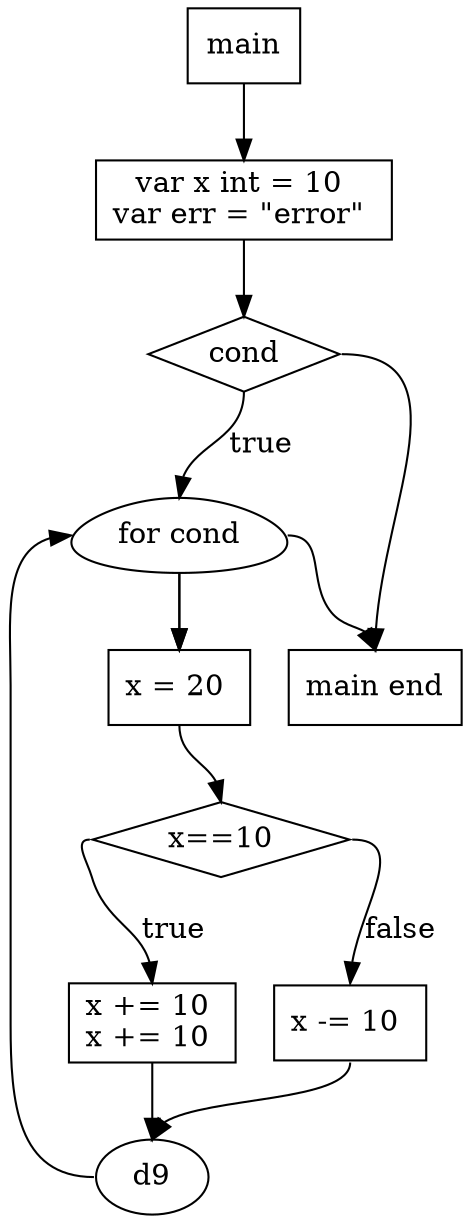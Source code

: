 digraph cfg {
	f1 [label=main shape=box]
	b2 [label="var x int = 10 
var err = \"error\" 
" shape=box]
	f1:s -> b2:n
	if3 [label=cond shape=diamond]
	b2:s -> if3:n
	l4 [label="for cond" shape=egg]
	b5 [label="x = 20 
" shape=box]
	l4:s -> b5:n
	if6 [label="x==10" shape=diamond]
	b5:s -> if6:n
	t7 [label="x += 10 
x += 10 
" shape=box]
	e8 [label="x -= 10 
" shape=box]
	if6:s -> t7:n [label=true headport=n tailport=w]
	if6:s -> e8:n [label=false headport=n tailport=e]
	l4:s -> b5:n
	t7:s -> d9:n
	e8:s -> d9:n
	d9:s -> l4:n [headport=w tailport=w]
	if3:s -> l4:n [label=true]
	b10 [label="main end" shape=box]
	if3:e -> b10:n
	l4:e -> b10:n
}
